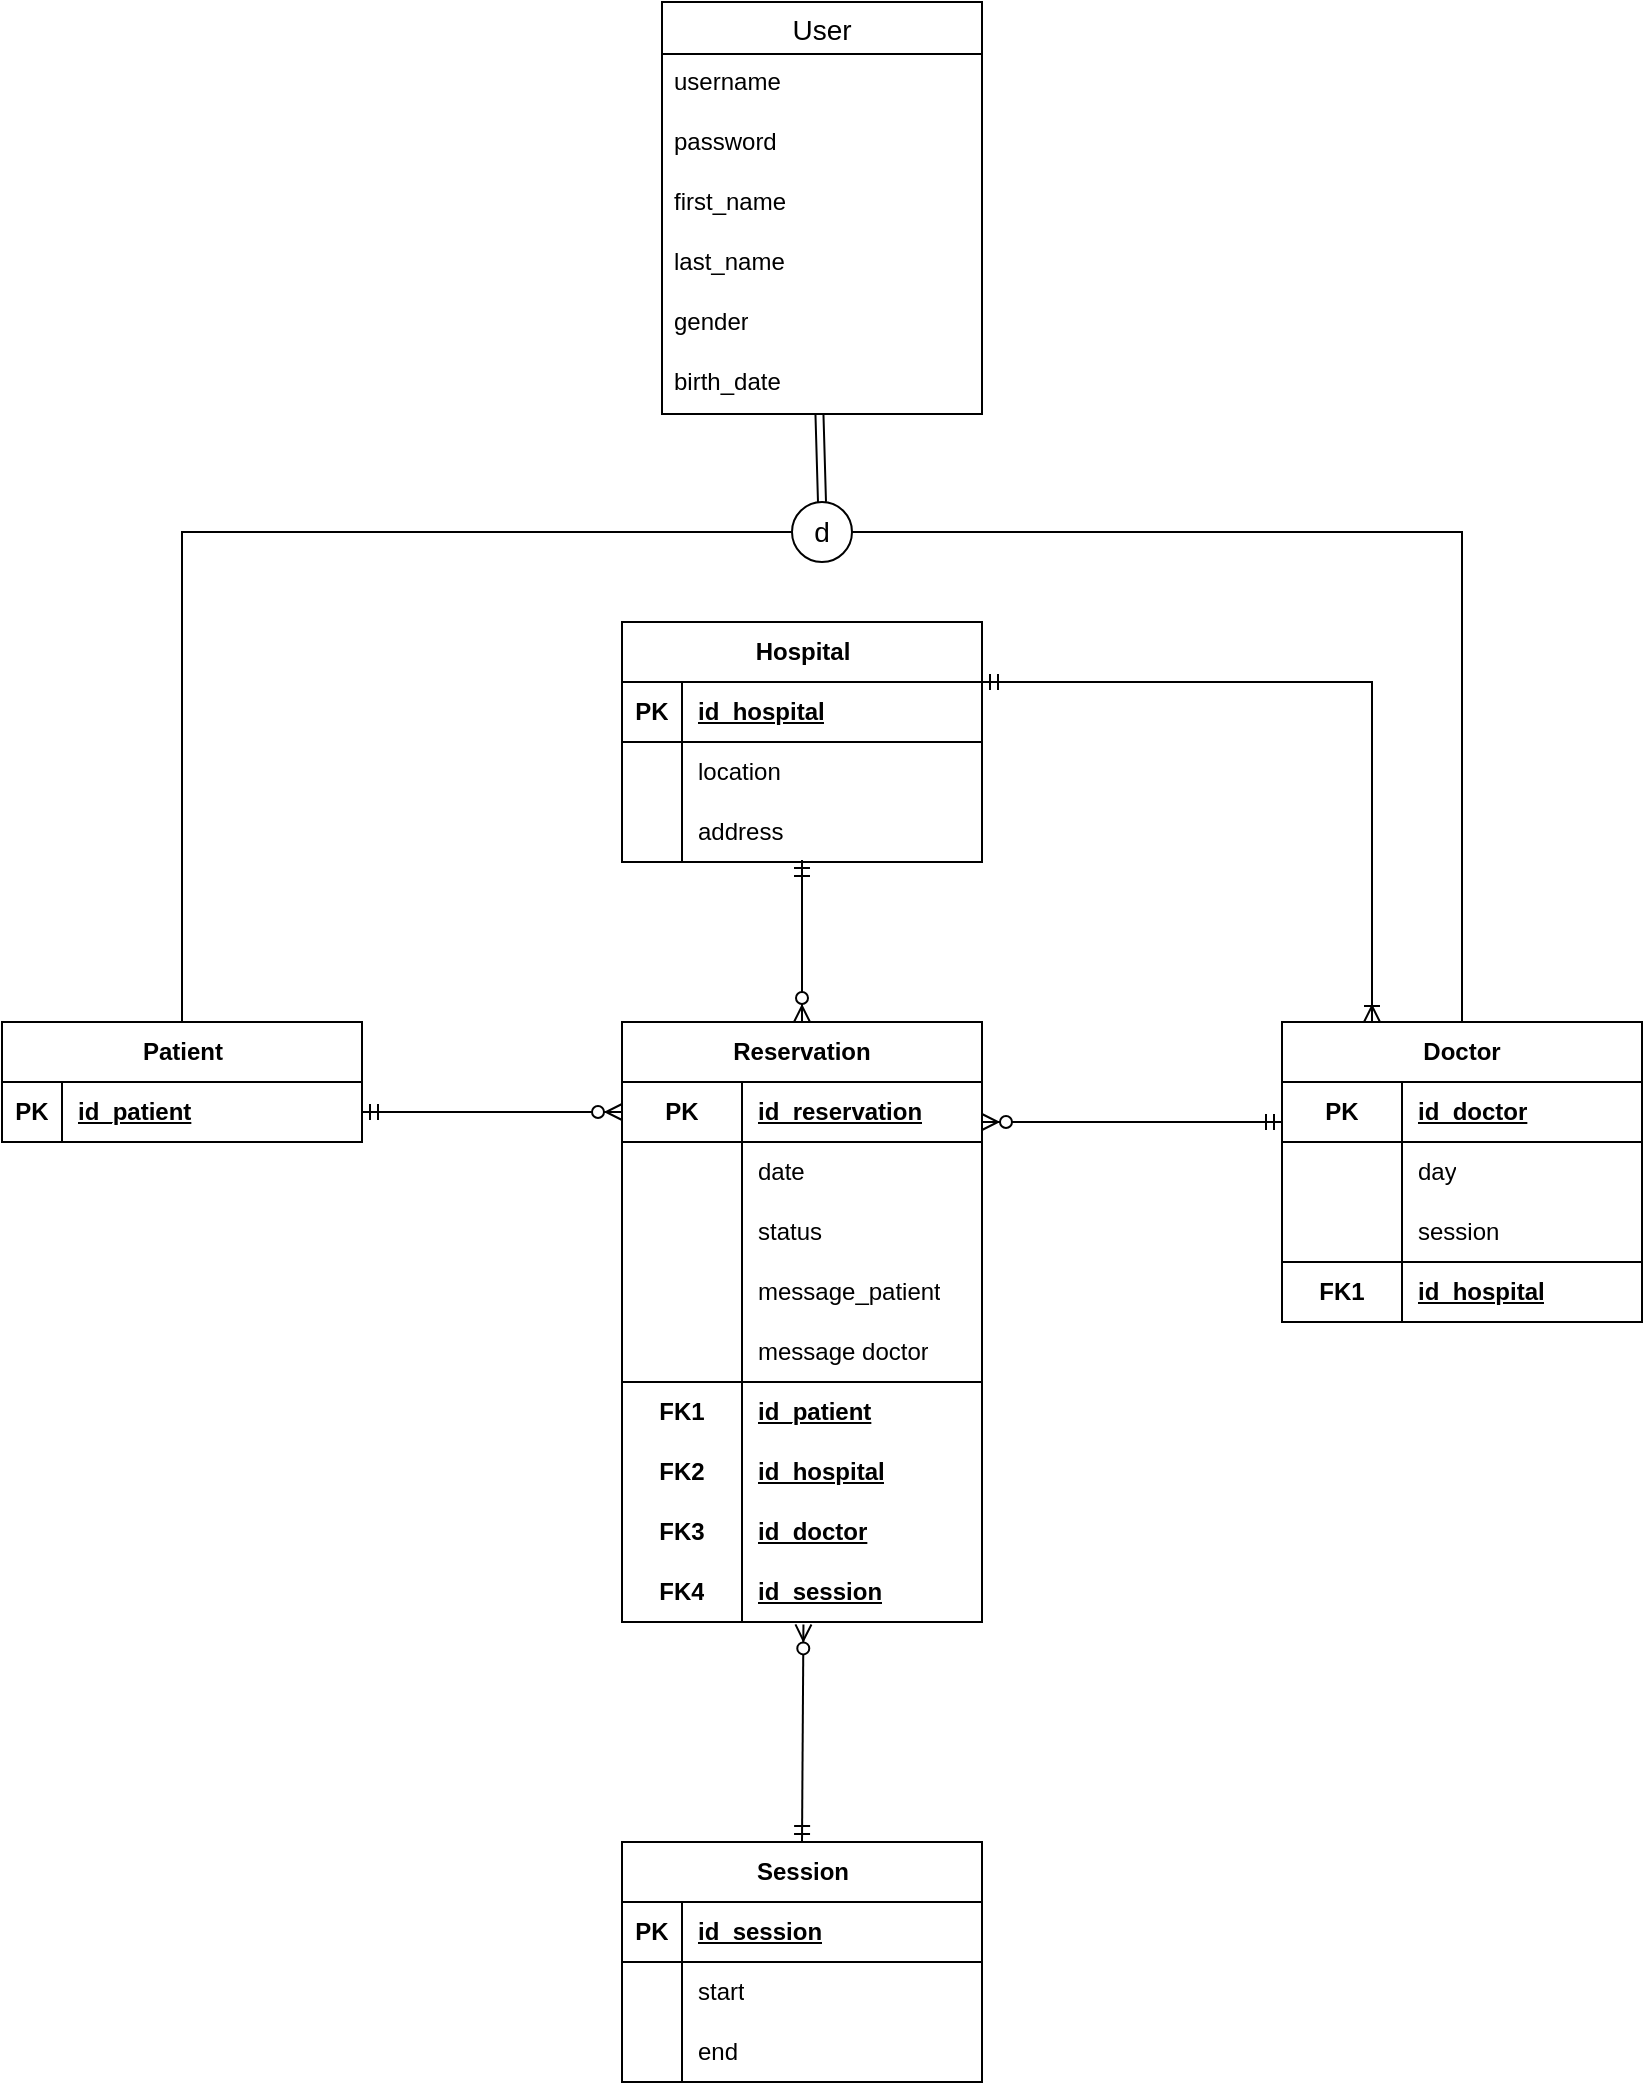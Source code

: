 <mxfile version="22.1.8" type="device">
  <diagram name="Page-1" id="ZXxHDHG1DqwrEBHuh0z5">
    <mxGraphModel dx="1221" dy="1449" grid="1" gridSize="10" guides="1" tooltips="1" connect="1" arrows="1" fold="1" page="1" pageScale="1" pageWidth="1100" pageHeight="850" math="0" shadow="0">
      <root>
        <mxCell id="0" />
        <mxCell id="1" parent="0" />
        <mxCell id="qgZ9eqWDqHxNAQXhEZZI-1" value="Patient" style="shape=table;startSize=30;container=1;collapsible=1;childLayout=tableLayout;fixedRows=1;rowLines=0;fontStyle=1;align=center;resizeLast=1;html=1;" parent="1" vertex="1">
          <mxGeometry x="30" y="230" width="180" height="60" as="geometry" />
        </mxCell>
        <mxCell id="qgZ9eqWDqHxNAQXhEZZI-2" value="" style="shape=tableRow;horizontal=0;startSize=0;swimlaneHead=0;swimlaneBody=0;fillColor=none;collapsible=0;dropTarget=0;points=[[0,0.5],[1,0.5]];portConstraint=eastwest;top=0;left=0;right=0;bottom=1;" parent="qgZ9eqWDqHxNAQXhEZZI-1" vertex="1">
          <mxGeometry y="30" width="180" height="30" as="geometry" />
        </mxCell>
        <mxCell id="qgZ9eqWDqHxNAQXhEZZI-3" value="PK" style="shape=partialRectangle;connectable=0;fillColor=none;top=0;left=0;bottom=0;right=0;fontStyle=1;overflow=hidden;whiteSpace=wrap;html=1;" parent="qgZ9eqWDqHxNAQXhEZZI-2" vertex="1">
          <mxGeometry width="30" height="30" as="geometry">
            <mxRectangle width="30" height="30" as="alternateBounds" />
          </mxGeometry>
        </mxCell>
        <mxCell id="qgZ9eqWDqHxNAQXhEZZI-4" value="id_patient" style="shape=partialRectangle;connectable=0;fillColor=none;top=0;left=0;bottom=0;right=0;align=left;spacingLeft=6;fontStyle=5;overflow=hidden;whiteSpace=wrap;html=1;" parent="qgZ9eqWDqHxNAQXhEZZI-2" vertex="1">
          <mxGeometry x="30" width="150" height="30" as="geometry">
            <mxRectangle width="150" height="30" as="alternateBounds" />
          </mxGeometry>
        </mxCell>
        <mxCell id="qgZ9eqWDqHxNAQXhEZZI-28" value="Session" style="shape=table;startSize=30;container=1;collapsible=1;childLayout=tableLayout;fixedRows=1;rowLines=0;fontStyle=1;align=center;resizeLast=1;html=1;" parent="1" vertex="1">
          <mxGeometry x="340" y="640" width="180" height="120" as="geometry" />
        </mxCell>
        <mxCell id="qgZ9eqWDqHxNAQXhEZZI-29" value="" style="shape=tableRow;horizontal=0;startSize=0;swimlaneHead=0;swimlaneBody=0;fillColor=none;collapsible=0;dropTarget=0;points=[[0,0.5],[1,0.5]];portConstraint=eastwest;top=0;left=0;right=0;bottom=1;" parent="qgZ9eqWDqHxNAQXhEZZI-28" vertex="1">
          <mxGeometry y="30" width="180" height="30" as="geometry" />
        </mxCell>
        <mxCell id="qgZ9eqWDqHxNAQXhEZZI-30" value="PK" style="shape=partialRectangle;connectable=0;fillColor=none;top=0;left=0;bottom=0;right=0;fontStyle=1;overflow=hidden;whiteSpace=wrap;html=1;" parent="qgZ9eqWDqHxNAQXhEZZI-29" vertex="1">
          <mxGeometry width="30" height="30" as="geometry">
            <mxRectangle width="30" height="30" as="alternateBounds" />
          </mxGeometry>
        </mxCell>
        <mxCell id="qgZ9eqWDqHxNAQXhEZZI-31" value="id_session" style="shape=partialRectangle;connectable=0;fillColor=none;top=0;left=0;bottom=0;right=0;align=left;spacingLeft=6;fontStyle=5;overflow=hidden;whiteSpace=wrap;html=1;" parent="qgZ9eqWDqHxNAQXhEZZI-29" vertex="1">
          <mxGeometry x="30" width="150" height="30" as="geometry">
            <mxRectangle width="150" height="30" as="alternateBounds" />
          </mxGeometry>
        </mxCell>
        <mxCell id="qgZ9eqWDqHxNAQXhEZZI-32" value="" style="shape=tableRow;horizontal=0;startSize=0;swimlaneHead=0;swimlaneBody=0;fillColor=none;collapsible=0;dropTarget=0;points=[[0,0.5],[1,0.5]];portConstraint=eastwest;top=0;left=0;right=0;bottom=0;" parent="qgZ9eqWDqHxNAQXhEZZI-28" vertex="1">
          <mxGeometry y="60" width="180" height="30" as="geometry" />
        </mxCell>
        <mxCell id="qgZ9eqWDqHxNAQXhEZZI-33" value="" style="shape=partialRectangle;connectable=0;fillColor=none;top=0;left=0;bottom=0;right=0;editable=1;overflow=hidden;whiteSpace=wrap;html=1;" parent="qgZ9eqWDqHxNAQXhEZZI-32" vertex="1">
          <mxGeometry width="30" height="30" as="geometry">
            <mxRectangle width="30" height="30" as="alternateBounds" />
          </mxGeometry>
        </mxCell>
        <mxCell id="qgZ9eqWDqHxNAQXhEZZI-34" value="start" style="shape=partialRectangle;connectable=0;fillColor=none;top=0;left=0;bottom=0;right=0;align=left;spacingLeft=6;overflow=hidden;whiteSpace=wrap;html=1;" parent="qgZ9eqWDqHxNAQXhEZZI-32" vertex="1">
          <mxGeometry x="30" width="150" height="30" as="geometry">
            <mxRectangle width="150" height="30" as="alternateBounds" />
          </mxGeometry>
        </mxCell>
        <mxCell id="qgZ9eqWDqHxNAQXhEZZI-35" value="" style="shape=tableRow;horizontal=0;startSize=0;swimlaneHead=0;swimlaneBody=0;fillColor=none;collapsible=0;dropTarget=0;points=[[0,0.5],[1,0.5]];portConstraint=eastwest;top=0;left=0;right=0;bottom=0;" parent="qgZ9eqWDqHxNAQXhEZZI-28" vertex="1">
          <mxGeometry y="90" width="180" height="30" as="geometry" />
        </mxCell>
        <mxCell id="qgZ9eqWDqHxNAQXhEZZI-36" value="" style="shape=partialRectangle;connectable=0;fillColor=none;top=0;left=0;bottom=0;right=0;editable=1;overflow=hidden;whiteSpace=wrap;html=1;" parent="qgZ9eqWDqHxNAQXhEZZI-35" vertex="1">
          <mxGeometry width="30" height="30" as="geometry">
            <mxRectangle width="30" height="30" as="alternateBounds" />
          </mxGeometry>
        </mxCell>
        <mxCell id="qgZ9eqWDqHxNAQXhEZZI-37" value="end" style="shape=partialRectangle;connectable=0;fillColor=none;top=0;left=0;bottom=0;right=0;align=left;spacingLeft=6;overflow=hidden;whiteSpace=wrap;html=1;" parent="qgZ9eqWDqHxNAQXhEZZI-35" vertex="1">
          <mxGeometry x="30" width="150" height="30" as="geometry">
            <mxRectangle width="150" height="30" as="alternateBounds" />
          </mxGeometry>
        </mxCell>
        <mxCell id="qgZ9eqWDqHxNAQXhEZZI-41" value="Hospital" style="shape=table;startSize=30;container=1;collapsible=1;childLayout=tableLayout;fixedRows=1;rowLines=0;fontStyle=1;align=center;resizeLast=1;html=1;" parent="1" vertex="1">
          <mxGeometry x="340" y="30" width="180" height="120" as="geometry" />
        </mxCell>
        <mxCell id="qgZ9eqWDqHxNAQXhEZZI-42" value="" style="shape=tableRow;horizontal=0;startSize=0;swimlaneHead=0;swimlaneBody=0;fillColor=none;collapsible=0;dropTarget=0;points=[[0,0.5],[1,0.5]];portConstraint=eastwest;top=0;left=0;right=0;bottom=1;" parent="qgZ9eqWDqHxNAQXhEZZI-41" vertex="1">
          <mxGeometry y="30" width="180" height="30" as="geometry" />
        </mxCell>
        <mxCell id="qgZ9eqWDqHxNAQXhEZZI-43" value="PK" style="shape=partialRectangle;connectable=0;fillColor=none;top=0;left=0;bottom=0;right=0;fontStyle=1;overflow=hidden;whiteSpace=wrap;html=1;" parent="qgZ9eqWDqHxNAQXhEZZI-42" vertex="1">
          <mxGeometry width="30" height="30" as="geometry">
            <mxRectangle width="30" height="30" as="alternateBounds" />
          </mxGeometry>
        </mxCell>
        <mxCell id="qgZ9eqWDqHxNAQXhEZZI-44" value="id_hospital" style="shape=partialRectangle;connectable=0;fillColor=none;top=0;left=0;bottom=0;right=0;align=left;spacingLeft=6;fontStyle=5;overflow=hidden;whiteSpace=wrap;html=1;" parent="qgZ9eqWDqHxNAQXhEZZI-42" vertex="1">
          <mxGeometry x="30" width="150" height="30" as="geometry">
            <mxRectangle width="150" height="30" as="alternateBounds" />
          </mxGeometry>
        </mxCell>
        <mxCell id="qgZ9eqWDqHxNAQXhEZZI-45" value="" style="shape=tableRow;horizontal=0;startSize=0;swimlaneHead=0;swimlaneBody=0;fillColor=none;collapsible=0;dropTarget=0;points=[[0,0.5],[1,0.5]];portConstraint=eastwest;top=0;left=0;right=0;bottom=0;" parent="qgZ9eqWDqHxNAQXhEZZI-41" vertex="1">
          <mxGeometry y="60" width="180" height="30" as="geometry" />
        </mxCell>
        <mxCell id="qgZ9eqWDqHxNAQXhEZZI-46" value="" style="shape=partialRectangle;connectable=0;fillColor=none;top=0;left=0;bottom=0;right=0;editable=1;overflow=hidden;whiteSpace=wrap;html=1;" parent="qgZ9eqWDqHxNAQXhEZZI-45" vertex="1">
          <mxGeometry width="30" height="30" as="geometry">
            <mxRectangle width="30" height="30" as="alternateBounds" />
          </mxGeometry>
        </mxCell>
        <mxCell id="qgZ9eqWDqHxNAQXhEZZI-47" value="location" style="shape=partialRectangle;connectable=0;fillColor=none;top=0;left=0;bottom=0;right=0;align=left;spacingLeft=6;overflow=hidden;whiteSpace=wrap;html=1;" parent="qgZ9eqWDqHxNAQXhEZZI-45" vertex="1">
          <mxGeometry x="30" width="150" height="30" as="geometry">
            <mxRectangle width="150" height="30" as="alternateBounds" />
          </mxGeometry>
        </mxCell>
        <mxCell id="qgZ9eqWDqHxNAQXhEZZI-48" value="" style="shape=tableRow;horizontal=0;startSize=0;swimlaneHead=0;swimlaneBody=0;fillColor=none;collapsible=0;dropTarget=0;points=[[0,0.5],[1,0.5]];portConstraint=eastwest;top=0;left=0;right=0;bottom=0;" parent="qgZ9eqWDqHxNAQXhEZZI-41" vertex="1">
          <mxGeometry y="90" width="180" height="30" as="geometry" />
        </mxCell>
        <mxCell id="qgZ9eqWDqHxNAQXhEZZI-49" value="" style="shape=partialRectangle;connectable=0;fillColor=none;top=0;left=0;bottom=0;right=0;editable=1;overflow=hidden;whiteSpace=wrap;html=1;" parent="qgZ9eqWDqHxNAQXhEZZI-48" vertex="1">
          <mxGeometry width="30" height="30" as="geometry">
            <mxRectangle width="30" height="30" as="alternateBounds" />
          </mxGeometry>
        </mxCell>
        <mxCell id="qgZ9eqWDqHxNAQXhEZZI-50" value="address" style="shape=partialRectangle;connectable=0;fillColor=none;top=0;left=0;bottom=0;right=0;align=left;spacingLeft=6;overflow=hidden;whiteSpace=wrap;html=1;" parent="qgZ9eqWDqHxNAQXhEZZI-48" vertex="1">
          <mxGeometry x="30" width="150" height="30" as="geometry">
            <mxRectangle width="150" height="30" as="alternateBounds" />
          </mxGeometry>
        </mxCell>
        <mxCell id="qgZ9eqWDqHxNAQXhEZZI-80" value="Doctor" style="shape=table;startSize=30;container=1;collapsible=1;childLayout=tableLayout;fixedRows=1;rowLines=0;fontStyle=1;align=center;resizeLast=1;html=1;whiteSpace=wrap;" parent="1" vertex="1">
          <mxGeometry x="670" y="230" width="180" height="150" as="geometry" />
        </mxCell>
        <mxCell id="qgZ9eqWDqHxNAQXhEZZI-84" value="" style="shape=tableRow;horizontal=0;startSize=0;swimlaneHead=0;swimlaneBody=0;fillColor=none;collapsible=0;dropTarget=0;points=[[0,0.5],[1,0.5]];portConstraint=eastwest;top=0;left=0;right=0;bottom=1;html=1;" parent="qgZ9eqWDqHxNAQXhEZZI-80" vertex="1">
          <mxGeometry y="30" width="180" height="30" as="geometry" />
        </mxCell>
        <mxCell id="qgZ9eqWDqHxNAQXhEZZI-85" value="PK" style="shape=partialRectangle;connectable=0;fillColor=none;top=0;left=0;bottom=0;right=0;fontStyle=1;overflow=hidden;html=1;whiteSpace=wrap;" parent="qgZ9eqWDqHxNAQXhEZZI-84" vertex="1">
          <mxGeometry width="60" height="30" as="geometry">
            <mxRectangle width="60" height="30" as="alternateBounds" />
          </mxGeometry>
        </mxCell>
        <mxCell id="qgZ9eqWDqHxNAQXhEZZI-86" value="id_doctor" style="shape=partialRectangle;connectable=0;fillColor=none;top=0;left=0;bottom=0;right=0;align=left;spacingLeft=6;fontStyle=5;overflow=hidden;html=1;whiteSpace=wrap;" parent="qgZ9eqWDqHxNAQXhEZZI-84" vertex="1">
          <mxGeometry x="60" width="120" height="30" as="geometry">
            <mxRectangle width="120" height="30" as="alternateBounds" />
          </mxGeometry>
        </mxCell>
        <mxCell id="o077oe0ErgbzMRxw66cU-9" style="shape=tableRow;horizontal=0;startSize=0;swimlaneHead=0;swimlaneBody=0;fillColor=none;collapsible=0;dropTarget=0;points=[[0,0.5],[1,0.5]];portConstraint=eastwest;top=0;left=0;right=0;bottom=0;html=1;" parent="qgZ9eqWDqHxNAQXhEZZI-80" vertex="1">
          <mxGeometry y="60" width="180" height="30" as="geometry" />
        </mxCell>
        <mxCell id="o077oe0ErgbzMRxw66cU-10" style="shape=partialRectangle;connectable=0;fillColor=none;top=0;left=0;bottom=0;right=0;editable=1;overflow=hidden;html=1;whiteSpace=wrap;" parent="o077oe0ErgbzMRxw66cU-9" vertex="1">
          <mxGeometry width="60" height="30" as="geometry">
            <mxRectangle width="60" height="30" as="alternateBounds" />
          </mxGeometry>
        </mxCell>
        <mxCell id="o077oe0ErgbzMRxw66cU-11" value="day" style="shape=partialRectangle;connectable=0;fillColor=none;top=0;left=0;bottom=0;right=0;align=left;spacingLeft=6;overflow=hidden;html=1;whiteSpace=wrap;" parent="o077oe0ErgbzMRxw66cU-9" vertex="1">
          <mxGeometry x="60" width="120" height="30" as="geometry">
            <mxRectangle width="120" height="30" as="alternateBounds" />
          </mxGeometry>
        </mxCell>
        <mxCell id="o077oe0ErgbzMRxw66cU-18" style="shape=tableRow;horizontal=0;startSize=0;swimlaneHead=0;swimlaneBody=0;fillColor=none;collapsible=0;dropTarget=0;points=[[0,0.5],[1,0.5]];portConstraint=eastwest;top=0;left=0;right=0;bottom=0;html=1;" parent="qgZ9eqWDqHxNAQXhEZZI-80" vertex="1">
          <mxGeometry y="90" width="180" height="30" as="geometry" />
        </mxCell>
        <mxCell id="o077oe0ErgbzMRxw66cU-19" style="shape=partialRectangle;connectable=0;fillColor=none;top=0;left=0;bottom=0;right=0;editable=1;overflow=hidden;html=1;whiteSpace=wrap;" parent="o077oe0ErgbzMRxw66cU-18" vertex="1">
          <mxGeometry width="60" height="30" as="geometry">
            <mxRectangle width="60" height="30" as="alternateBounds" />
          </mxGeometry>
        </mxCell>
        <mxCell id="o077oe0ErgbzMRxw66cU-20" value="session" style="shape=partialRectangle;connectable=0;fillColor=none;top=0;left=0;bottom=0;right=0;align=left;spacingLeft=6;overflow=hidden;html=1;whiteSpace=wrap;" parent="o077oe0ErgbzMRxw66cU-18" vertex="1">
          <mxGeometry x="60" width="120" height="30" as="geometry">
            <mxRectangle width="120" height="30" as="alternateBounds" />
          </mxGeometry>
        </mxCell>
        <mxCell id="qgZ9eqWDqHxNAQXhEZZI-111" style="shape=tableRow;horizontal=0;startSize=0;swimlaneHead=0;swimlaneBody=0;fillColor=none;collapsible=0;dropTarget=0;points=[[0,0.5],[1,0.5]];portConstraint=eastwest;top=0;left=0;right=0;bottom=0;html=1;" parent="qgZ9eqWDqHxNAQXhEZZI-80" vertex="1">
          <mxGeometry y="120" width="180" height="30" as="geometry" />
        </mxCell>
        <mxCell id="qgZ9eqWDqHxNAQXhEZZI-112" value="FK1" style="shape=partialRectangle;connectable=0;fillColor=none;top=1;left=0;bottom=0;right=0;editable=1;overflow=hidden;html=1;whiteSpace=wrap;fontStyle=1" parent="qgZ9eqWDqHxNAQXhEZZI-111" vertex="1">
          <mxGeometry width="60" height="30" as="geometry">
            <mxRectangle width="60" height="30" as="alternateBounds" />
          </mxGeometry>
        </mxCell>
        <mxCell id="qgZ9eqWDqHxNAQXhEZZI-113" value="&lt;u&gt;id_hospital&lt;/u&gt;" style="shape=partialRectangle;connectable=0;fillColor=none;top=1;left=0;bottom=0;right=0;align=left;spacingLeft=6;overflow=hidden;html=1;whiteSpace=wrap;fontStyle=1" parent="qgZ9eqWDqHxNAQXhEZZI-111" vertex="1">
          <mxGeometry x="60" width="120" height="30" as="geometry">
            <mxRectangle width="120" height="30" as="alternateBounds" />
          </mxGeometry>
        </mxCell>
        <mxCell id="qgZ9eqWDqHxNAQXhEZZI-127" value="Reservation" style="shape=table;startSize=30;container=1;collapsible=1;childLayout=tableLayout;fixedRows=1;rowLines=0;fontStyle=1;align=center;resizeLast=1;html=1;whiteSpace=wrap;" parent="1" vertex="1">
          <mxGeometry x="340" y="230" width="180" height="300" as="geometry" />
        </mxCell>
        <mxCell id="qgZ9eqWDqHxNAQXhEZZI-131" value="" style="shape=tableRow;horizontal=0;startSize=0;swimlaneHead=0;swimlaneBody=0;fillColor=none;collapsible=0;dropTarget=0;points=[[0,0.5],[1,0.5]];portConstraint=eastwest;top=0;left=0;right=0;bottom=1;html=1;" parent="qgZ9eqWDqHxNAQXhEZZI-127" vertex="1">
          <mxGeometry y="30" width="180" height="30" as="geometry" />
        </mxCell>
        <mxCell id="qgZ9eqWDqHxNAQXhEZZI-132" value="PK" style="shape=partialRectangle;connectable=0;fillColor=none;top=0;left=0;bottom=0;right=0;fontStyle=1;overflow=hidden;html=1;whiteSpace=wrap;" parent="qgZ9eqWDqHxNAQXhEZZI-131" vertex="1">
          <mxGeometry width="60" height="30" as="geometry">
            <mxRectangle width="60" height="30" as="alternateBounds" />
          </mxGeometry>
        </mxCell>
        <mxCell id="qgZ9eqWDqHxNAQXhEZZI-133" value="id_reservation" style="shape=partialRectangle;connectable=0;fillColor=none;top=0;left=0;bottom=0;right=0;align=left;spacingLeft=6;fontStyle=5;overflow=hidden;html=1;whiteSpace=wrap;" parent="qgZ9eqWDqHxNAQXhEZZI-131" vertex="1">
          <mxGeometry x="60" width="120" height="30" as="geometry">
            <mxRectangle width="120" height="30" as="alternateBounds" />
          </mxGeometry>
        </mxCell>
        <mxCell id="qgZ9eqWDqHxNAQXhEZZI-152" style="shape=tableRow;horizontal=0;startSize=0;swimlaneHead=0;swimlaneBody=0;fillColor=none;collapsible=0;dropTarget=0;points=[[0,0.5],[1,0.5]];portConstraint=eastwest;top=0;left=0;right=0;bottom=0;html=1;fontStyle=5" parent="qgZ9eqWDqHxNAQXhEZZI-127" vertex="1">
          <mxGeometry y="60" width="180" height="30" as="geometry" />
        </mxCell>
        <mxCell id="qgZ9eqWDqHxNAQXhEZZI-153" style="shape=partialRectangle;connectable=0;fillColor=none;top=0;left=0;bottom=0;right=0;editable=1;overflow=hidden;html=1;whiteSpace=wrap;fontStyle=1" parent="qgZ9eqWDqHxNAQXhEZZI-152" vertex="1">
          <mxGeometry width="60" height="30" as="geometry">
            <mxRectangle width="60" height="30" as="alternateBounds" />
          </mxGeometry>
        </mxCell>
        <mxCell id="qgZ9eqWDqHxNAQXhEZZI-154" value="&lt;span style=&quot;&quot;&gt;date&lt;/span&gt;" style="shape=partialRectangle;connectable=0;fillColor=none;top=0;left=0;bottom=0;right=0;align=left;spacingLeft=6;overflow=hidden;html=1;whiteSpace=wrap;fontStyle=0" parent="qgZ9eqWDqHxNAQXhEZZI-152" vertex="1">
          <mxGeometry x="60" width="120" height="30" as="geometry">
            <mxRectangle width="120" height="30" as="alternateBounds" />
          </mxGeometry>
        </mxCell>
        <mxCell id="o077oe0ErgbzMRxw66cU-6" style="shape=tableRow;horizontal=0;startSize=0;swimlaneHead=0;swimlaneBody=0;fillColor=none;collapsible=0;dropTarget=0;points=[[0,0.5],[1,0.5]];portConstraint=eastwest;top=0;left=0;right=0;bottom=0;html=1;fontStyle=5" parent="qgZ9eqWDqHxNAQXhEZZI-127" vertex="1">
          <mxGeometry y="90" width="180" height="30" as="geometry" />
        </mxCell>
        <mxCell id="o077oe0ErgbzMRxw66cU-7" style="shape=partialRectangle;connectable=0;fillColor=none;top=0;left=0;bottom=0;right=0;editable=1;overflow=hidden;html=1;whiteSpace=wrap;fontStyle=1" parent="o077oe0ErgbzMRxw66cU-6" vertex="1">
          <mxGeometry width="60" height="30" as="geometry">
            <mxRectangle width="60" height="30" as="alternateBounds" />
          </mxGeometry>
        </mxCell>
        <mxCell id="o077oe0ErgbzMRxw66cU-8" value="status" style="shape=partialRectangle;connectable=0;fillColor=none;top=0;left=0;bottom=0;right=0;align=left;spacingLeft=6;overflow=hidden;html=1;whiteSpace=wrap;fontStyle=0" parent="o077oe0ErgbzMRxw66cU-6" vertex="1">
          <mxGeometry x="60" width="120" height="30" as="geometry">
            <mxRectangle width="120" height="30" as="alternateBounds" />
          </mxGeometry>
        </mxCell>
        <mxCell id="7E-UAi8Pv3c3HQIj2cfC-4" style="shape=tableRow;horizontal=0;startSize=0;swimlaneHead=0;swimlaneBody=0;fillColor=none;collapsible=0;dropTarget=0;points=[[0,0.5],[1,0.5]];portConstraint=eastwest;top=0;left=0;right=0;bottom=0;html=1;fontStyle=5" parent="qgZ9eqWDqHxNAQXhEZZI-127" vertex="1">
          <mxGeometry y="120" width="180" height="30" as="geometry" />
        </mxCell>
        <mxCell id="7E-UAi8Pv3c3HQIj2cfC-5" style="shape=partialRectangle;connectable=0;fillColor=none;top=0;left=0;bottom=0;right=0;editable=1;overflow=hidden;html=1;whiteSpace=wrap;fontStyle=1" parent="7E-UAi8Pv3c3HQIj2cfC-4" vertex="1">
          <mxGeometry width="60" height="30" as="geometry">
            <mxRectangle width="60" height="30" as="alternateBounds" />
          </mxGeometry>
        </mxCell>
        <mxCell id="7E-UAi8Pv3c3HQIj2cfC-6" value="message_patient" style="shape=partialRectangle;connectable=0;fillColor=none;top=0;left=0;bottom=0;right=0;align=left;spacingLeft=6;overflow=hidden;html=1;whiteSpace=wrap;fontStyle=0" parent="7E-UAi8Pv3c3HQIj2cfC-4" vertex="1">
          <mxGeometry x="60" width="120" height="30" as="geometry">
            <mxRectangle width="120" height="30" as="alternateBounds" />
          </mxGeometry>
        </mxCell>
        <mxCell id="7E-UAi8Pv3c3HQIj2cfC-1" style="shape=tableRow;horizontal=0;startSize=0;swimlaneHead=0;swimlaneBody=0;fillColor=none;collapsible=0;dropTarget=0;points=[[0,0.5],[1,0.5]];portConstraint=eastwest;top=0;left=0;right=0;bottom=0;html=1;fontStyle=5" parent="qgZ9eqWDqHxNAQXhEZZI-127" vertex="1">
          <mxGeometry y="150" width="180" height="30" as="geometry" />
        </mxCell>
        <mxCell id="7E-UAi8Pv3c3HQIj2cfC-2" style="shape=partialRectangle;connectable=0;fillColor=none;top=0;left=0;bottom=0;right=0;editable=1;overflow=hidden;html=1;whiteSpace=wrap;fontStyle=1" parent="7E-UAi8Pv3c3HQIj2cfC-1" vertex="1">
          <mxGeometry width="60" height="30" as="geometry">
            <mxRectangle width="60" height="30" as="alternateBounds" />
          </mxGeometry>
        </mxCell>
        <mxCell id="7E-UAi8Pv3c3HQIj2cfC-3" value="message doctor" style="shape=partialRectangle;connectable=0;fillColor=none;top=0;left=0;bottom=0;right=0;align=left;spacingLeft=6;overflow=hidden;html=1;whiteSpace=wrap;fontStyle=0" parent="7E-UAi8Pv3c3HQIj2cfC-1" vertex="1">
          <mxGeometry x="60" width="120" height="30" as="geometry">
            <mxRectangle width="120" height="30" as="alternateBounds" />
          </mxGeometry>
        </mxCell>
        <mxCell id="qgZ9eqWDqHxNAQXhEZZI-134" value="" style="shape=tableRow;horizontal=0;startSize=0;swimlaneHead=0;swimlaneBody=0;fillColor=none;collapsible=0;dropTarget=0;points=[[0,0.5],[1,0.5]];portConstraint=eastwest;top=0;left=0;right=0;bottom=0;html=1;fontStyle=5" parent="qgZ9eqWDqHxNAQXhEZZI-127" vertex="1">
          <mxGeometry y="180" width="180" height="30" as="geometry" />
        </mxCell>
        <mxCell id="qgZ9eqWDqHxNAQXhEZZI-135" value="FK1" style="shape=partialRectangle;connectable=0;fillColor=none;top=1;left=0;bottom=0;right=0;editable=1;overflow=hidden;html=1;whiteSpace=wrap;fontStyle=1" parent="qgZ9eqWDqHxNAQXhEZZI-134" vertex="1">
          <mxGeometry width="60" height="30" as="geometry">
            <mxRectangle width="60" height="30" as="alternateBounds" />
          </mxGeometry>
        </mxCell>
        <mxCell id="qgZ9eqWDqHxNAQXhEZZI-136" value="id_patient" style="shape=partialRectangle;connectable=0;fillColor=none;top=1;left=0;bottom=0;right=0;align=left;spacingLeft=6;overflow=hidden;html=1;whiteSpace=wrap;fontStyle=5" parent="qgZ9eqWDqHxNAQXhEZZI-134" vertex="1">
          <mxGeometry x="60" width="120" height="30" as="geometry">
            <mxRectangle width="120" height="30" as="alternateBounds" />
          </mxGeometry>
        </mxCell>
        <mxCell id="qgZ9eqWDqHxNAQXhEZZI-137" value="" style="shape=tableRow;horizontal=0;startSize=0;swimlaneHead=0;swimlaneBody=0;fillColor=none;collapsible=0;dropTarget=0;points=[[0,0.5],[1,0.5]];portConstraint=eastwest;top=0;left=0;right=0;bottom=0;html=1;" parent="qgZ9eqWDqHxNAQXhEZZI-127" vertex="1">
          <mxGeometry y="210" width="180" height="30" as="geometry" />
        </mxCell>
        <mxCell id="qgZ9eqWDqHxNAQXhEZZI-138" value="FK2" style="shape=partialRectangle;connectable=0;fillColor=none;top=0;left=0;bottom=0;right=0;editable=1;overflow=hidden;html=1;whiteSpace=wrap;fontStyle=1" parent="qgZ9eqWDqHxNAQXhEZZI-137" vertex="1">
          <mxGeometry width="60" height="30" as="geometry">
            <mxRectangle width="60" height="30" as="alternateBounds" />
          </mxGeometry>
        </mxCell>
        <mxCell id="qgZ9eqWDqHxNAQXhEZZI-139" value="id_hospital" style="shape=partialRectangle;connectable=0;fillColor=none;top=0;left=0;bottom=0;right=0;align=left;spacingLeft=6;overflow=hidden;html=1;whiteSpace=wrap;fontStyle=5" parent="qgZ9eqWDqHxNAQXhEZZI-137" vertex="1">
          <mxGeometry x="60" width="120" height="30" as="geometry">
            <mxRectangle width="120" height="30" as="alternateBounds" />
          </mxGeometry>
        </mxCell>
        <mxCell id="qgZ9eqWDqHxNAQXhEZZI-146" style="shape=tableRow;horizontal=0;startSize=0;swimlaneHead=0;swimlaneBody=0;fillColor=none;collapsible=0;dropTarget=0;points=[[0,0.5],[1,0.5]];portConstraint=eastwest;top=0;left=0;right=0;bottom=0;html=1;" parent="qgZ9eqWDqHxNAQXhEZZI-127" vertex="1">
          <mxGeometry y="240" width="180" height="30" as="geometry" />
        </mxCell>
        <mxCell id="qgZ9eqWDqHxNAQXhEZZI-147" value="FK3" style="shape=partialRectangle;connectable=0;fillColor=none;top=0;left=0;bottom=0;right=0;editable=1;overflow=hidden;html=1;whiteSpace=wrap;fontStyle=1" parent="qgZ9eqWDqHxNAQXhEZZI-146" vertex="1">
          <mxGeometry width="60" height="30" as="geometry">
            <mxRectangle width="60" height="30" as="alternateBounds" />
          </mxGeometry>
        </mxCell>
        <mxCell id="qgZ9eqWDqHxNAQXhEZZI-148" value="id_doctor" style="shape=partialRectangle;connectable=0;fillColor=none;top=0;left=0;bottom=0;right=0;align=left;spacingLeft=6;overflow=hidden;html=1;whiteSpace=wrap;fontStyle=5" parent="qgZ9eqWDqHxNAQXhEZZI-146" vertex="1">
          <mxGeometry x="60" width="120" height="30" as="geometry">
            <mxRectangle width="120" height="30" as="alternateBounds" />
          </mxGeometry>
        </mxCell>
        <mxCell id="qgZ9eqWDqHxNAQXhEZZI-143" style="shape=tableRow;horizontal=0;startSize=0;swimlaneHead=0;swimlaneBody=0;fillColor=none;collapsible=0;dropTarget=0;points=[[0,0.5],[1,0.5]];portConstraint=eastwest;top=0;left=0;right=0;bottom=0;html=1;" parent="qgZ9eqWDqHxNAQXhEZZI-127" vertex="1">
          <mxGeometry y="270" width="180" height="30" as="geometry" />
        </mxCell>
        <mxCell id="qgZ9eqWDqHxNAQXhEZZI-144" value="FK4" style="shape=partialRectangle;connectable=0;fillColor=none;top=0;left=0;bottom=0;right=0;editable=1;overflow=hidden;html=1;whiteSpace=wrap;fontStyle=1" parent="qgZ9eqWDqHxNAQXhEZZI-143" vertex="1">
          <mxGeometry width="60" height="30" as="geometry">
            <mxRectangle width="60" height="30" as="alternateBounds" />
          </mxGeometry>
        </mxCell>
        <mxCell id="qgZ9eqWDqHxNAQXhEZZI-145" value="id_session" style="shape=partialRectangle;connectable=0;fillColor=none;top=0;left=0;bottom=0;right=0;align=left;spacingLeft=6;overflow=hidden;html=1;whiteSpace=wrap;fontStyle=5" parent="qgZ9eqWDqHxNAQXhEZZI-143" vertex="1">
          <mxGeometry x="60" width="120" height="30" as="geometry">
            <mxRectangle width="120" height="30" as="alternateBounds" />
          </mxGeometry>
        </mxCell>
        <mxCell id="o077oe0ErgbzMRxw66cU-1" value="" style="edgeStyle=orthogonalEdgeStyle;fontSize=12;html=1;endArrow=ERzeroToMany;startArrow=ERmandOne;rounded=0;entryX=0.5;entryY=0;entryDx=0;entryDy=0;exitX=0.5;exitY=0.967;exitDx=0;exitDy=0;exitPerimeter=0;" parent="1" source="qgZ9eqWDqHxNAQXhEZZI-48" target="qgZ9eqWDqHxNAQXhEZZI-127" edge="1">
          <mxGeometry width="100" height="100" relative="1" as="geometry">
            <mxPoint x="490" y="330" as="sourcePoint" />
            <mxPoint x="580" y="145.2" as="targetPoint" />
          </mxGeometry>
        </mxCell>
        <mxCell id="o077oe0ErgbzMRxw66cU-5" value="" style="fontSize=12;html=1;endArrow=ERzeroToMany;startArrow=ERmandOne;rounded=0;exitX=0.5;exitY=0;exitDx=0;exitDy=0;entryX=0.504;entryY=1.04;entryDx=0;entryDy=0;entryPerimeter=0;" parent="1" source="qgZ9eqWDqHxNAQXhEZZI-28" target="qgZ9eqWDqHxNAQXhEZZI-143" edge="1">
          <mxGeometry width="100" height="100" relative="1" as="geometry">
            <mxPoint x="640" y="400" as="sourcePoint" />
            <mxPoint x="440" y="540" as="targetPoint" />
          </mxGeometry>
        </mxCell>
        <mxCell id="o077oe0ErgbzMRxw66cU-13" value="" style="edgeStyle=orthogonalEdgeStyle;fontSize=12;html=1;endArrow=ERzeroToMany;startArrow=ERmandOne;rounded=0;entryX=0;entryY=0.5;entryDx=0;entryDy=0;exitX=1;exitY=0.5;exitDx=0;exitDy=0;" parent="1" source="qgZ9eqWDqHxNAQXhEZZI-2" target="qgZ9eqWDqHxNAQXhEZZI-131" edge="1">
          <mxGeometry width="100" height="100" relative="1" as="geometry">
            <mxPoint x="350" y="200" as="sourcePoint" />
            <mxPoint x="260" y="295" as="targetPoint" />
          </mxGeometry>
        </mxCell>
        <mxCell id="o077oe0ErgbzMRxw66cU-14" value="" style="edgeStyle=orthogonalEdgeStyle;fontSize=12;html=1;endArrow=ERoneToMany;startArrow=ERmandOne;rounded=0;exitX=1;exitY=0.25;exitDx=0;exitDy=0;entryX=0.25;entryY=0;entryDx=0;entryDy=0;" parent="1" source="qgZ9eqWDqHxNAQXhEZZI-41" target="qgZ9eqWDqHxNAQXhEZZI-80" edge="1">
          <mxGeometry width="100" height="100" relative="1" as="geometry">
            <mxPoint x="570" y="130" as="sourcePoint" />
            <mxPoint x="760" y="170" as="targetPoint" />
          </mxGeometry>
        </mxCell>
        <mxCell id="ltEXseBhosxvsP93R3wk-1" value="User" style="swimlane;fontStyle=0;childLayout=stackLayout;horizontal=1;startSize=26;horizontalStack=0;resizeParent=1;resizeParentMax=0;resizeLast=0;collapsible=1;marginBottom=0;align=center;fontSize=14;" parent="1" vertex="1">
          <mxGeometry x="360" y="-280" width="160" height="206" as="geometry" />
        </mxCell>
        <mxCell id="ltEXseBhosxvsP93R3wk-2" value="username" style="text;strokeColor=none;fillColor=none;spacingLeft=4;spacingRight=4;overflow=hidden;rotatable=0;points=[[0,0.5],[1,0.5]];portConstraint=eastwest;fontSize=12;whiteSpace=wrap;html=1;" parent="ltEXseBhosxvsP93R3wk-1" vertex="1">
          <mxGeometry y="26" width="160" height="30" as="geometry" />
        </mxCell>
        <mxCell id="ltEXseBhosxvsP93R3wk-3" value="password" style="text;strokeColor=none;fillColor=none;spacingLeft=4;spacingRight=4;overflow=hidden;rotatable=0;points=[[0,0.5],[1,0.5]];portConstraint=eastwest;fontSize=12;whiteSpace=wrap;html=1;" parent="ltEXseBhosxvsP93R3wk-1" vertex="1">
          <mxGeometry y="56" width="160" height="30" as="geometry" />
        </mxCell>
        <mxCell id="ltEXseBhosxvsP93R3wk-4" value="first_name" style="text;strokeColor=none;fillColor=none;spacingLeft=4;spacingRight=4;overflow=hidden;rotatable=0;points=[[0,0.5],[1,0.5]];portConstraint=eastwest;fontSize=12;whiteSpace=wrap;html=1;" parent="ltEXseBhosxvsP93R3wk-1" vertex="1">
          <mxGeometry y="86" width="160" height="30" as="geometry" />
        </mxCell>
        <mxCell id="ltEXseBhosxvsP93R3wk-7" value="last_name" style="text;strokeColor=none;fillColor=none;spacingLeft=4;spacingRight=4;overflow=hidden;rotatable=0;points=[[0,0.5],[1,0.5]];portConstraint=eastwest;fontSize=12;whiteSpace=wrap;html=1;" parent="ltEXseBhosxvsP93R3wk-1" vertex="1">
          <mxGeometry y="116" width="160" height="30" as="geometry" />
        </mxCell>
        <mxCell id="ltEXseBhosxvsP93R3wk-6" value="gender" style="text;strokeColor=none;fillColor=none;spacingLeft=4;spacingRight=4;overflow=hidden;rotatable=0;points=[[0,0.5],[1,0.5]];portConstraint=eastwest;fontSize=12;whiteSpace=wrap;html=1;" parent="ltEXseBhosxvsP93R3wk-1" vertex="1">
          <mxGeometry y="146" width="160" height="30" as="geometry" />
        </mxCell>
        <mxCell id="ltEXseBhosxvsP93R3wk-5" value="birth_date" style="text;strokeColor=none;fillColor=none;spacingLeft=4;spacingRight=4;overflow=hidden;rotatable=0;points=[[0,0.5],[1,0.5]];portConstraint=eastwest;fontSize=12;whiteSpace=wrap;html=1;" parent="ltEXseBhosxvsP93R3wk-1" vertex="1">
          <mxGeometry y="176" width="160" height="30" as="geometry" />
        </mxCell>
        <mxCell id="ltEXseBhosxvsP93R3wk-8" value="" style="shape=link;html=1;rounded=0;entryX=0.5;entryY=0;entryDx=0;entryDy=0;exitX=0.492;exitY=0.993;exitDx=0;exitDy=0;exitPerimeter=0;" parent="1" source="ltEXseBhosxvsP93R3wk-5" target="ltEXseBhosxvsP93R3wk-11" edge="1">
          <mxGeometry relative="1" as="geometry">
            <mxPoint x="420" y="-140" as="sourcePoint" />
            <mxPoint x="419" y="-70" as="targetPoint" />
          </mxGeometry>
        </mxCell>
        <mxCell id="ltEXseBhosxvsP93R3wk-9" value="" style="resizable=0;html=1;whiteSpace=wrap;align=left;verticalAlign=bottom;" parent="ltEXseBhosxvsP93R3wk-8" connectable="0" vertex="1">
          <mxGeometry x="-1" relative="1" as="geometry" />
        </mxCell>
        <mxCell id="ltEXseBhosxvsP93R3wk-10" value="" style="resizable=0;html=1;whiteSpace=wrap;align=right;verticalAlign=bottom;" parent="ltEXseBhosxvsP93R3wk-8" connectable="0" vertex="1">
          <mxGeometry x="1" relative="1" as="geometry" />
        </mxCell>
        <mxCell id="ltEXseBhosxvsP93R3wk-11" value="&lt;font style=&quot;font-size: 14px;&quot;&gt;d&lt;/font&gt;" style="ellipse;whiteSpace=wrap;html=1;aspect=fixed;" parent="1" vertex="1">
          <mxGeometry x="425" y="-30" width="30" height="30" as="geometry" />
        </mxCell>
        <mxCell id="ltEXseBhosxvsP93R3wk-13" value="" style="endArrow=none;html=1;rounded=0;entryX=0;entryY=0.5;entryDx=0;entryDy=0;exitX=0.5;exitY=0;exitDx=0;exitDy=0;edgeStyle=orthogonalEdgeStyle;" parent="1" source="qgZ9eqWDqHxNAQXhEZZI-1" target="ltEXseBhosxvsP93R3wk-11" edge="1">
          <mxGeometry width="50" height="50" relative="1" as="geometry">
            <mxPoint x="180" y="-10" as="sourcePoint" />
            <mxPoint x="230" y="-60" as="targetPoint" />
          </mxGeometry>
        </mxCell>
        <mxCell id="ltEXseBhosxvsP93R3wk-14" value="" style="endArrow=none;html=1;rounded=0;exitX=1;exitY=0.5;exitDx=0;exitDy=0;entryX=0.5;entryY=0;entryDx=0;entryDy=0;edgeStyle=orthogonalEdgeStyle;" parent="1" source="ltEXseBhosxvsP93R3wk-11" target="qgZ9eqWDqHxNAQXhEZZI-80" edge="1">
          <mxGeometry width="50" height="50" relative="1" as="geometry">
            <mxPoint x="510" y="-70" as="sourcePoint" />
            <mxPoint x="560" y="-120" as="targetPoint" />
          </mxGeometry>
        </mxCell>
        <mxCell id="ltEXseBhosxvsP93R3wk-15" value="" style="edgeStyle=orthogonalEdgeStyle;fontSize=12;html=1;endArrow=ERzeroToMany;startArrow=ERmandOne;rounded=0;entryX=1;entryY=0.5;entryDx=0;entryDy=0;exitX=0;exitY=0.5;exitDx=0;exitDy=0;" parent="1" edge="1">
          <mxGeometry width="100" height="100" relative="1" as="geometry">
            <mxPoint x="670" y="280" as="sourcePoint" />
            <mxPoint x="520" y="280" as="targetPoint" />
          </mxGeometry>
        </mxCell>
      </root>
    </mxGraphModel>
  </diagram>
</mxfile>
